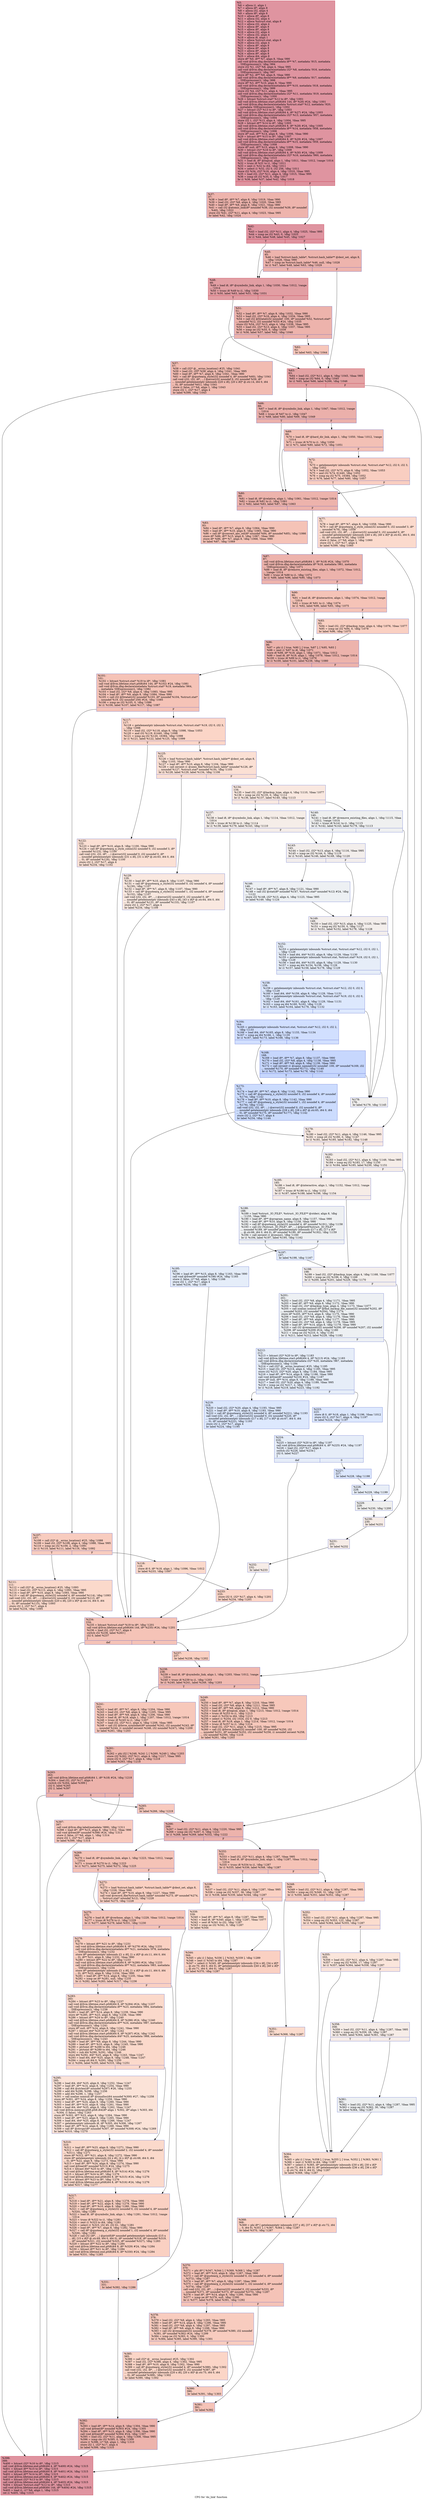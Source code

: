 digraph "CFG for 'do_link' function" {
	label="CFG for 'do_link' function";

	Node0xb6e920 [shape=record,color="#b70d28ff", style=filled, fillcolor="#b70d2870",label="{%5:\l  %6 = alloca i1, align 1\l  %7 = alloca i8*, align 8\l  %8 = alloca i32, align 4\l  %9 = alloca i8*, align 8\l  %10 = alloca i8*, align 8\l  %11 = alloca i32, align 4\l  %12 = alloca %struct.stat, align 8\l  %13 = alloca i32, align 4\l  %14 = alloca i8*, align 8\l  %15 = alloca i8*, align 8\l  %16 = alloca i32, align 4\l  %17 = alloca i32, align 4\l  %18 = alloca i8, align 1\l  %19 = alloca %struct.stat, align 8\l  %20 = alloca i32, align 4\l  %21 = alloca i8*, align 8\l  %22 = alloca i8*, align 8\l  %23 = alloca i8*, align 8\l  %24 = alloca i8*, align 8\l  %25 = alloca i64, align 8\l  store i8* %0, i8** %7, align 8, !tbaa !990\l  call void @llvm.dbg.declare(metadata i8** %7, metadata !915, metadata\l... !DIExpression()), !dbg !994\l  store i32 %1, i32* %8, align 4, !tbaa !995\l  call void @llvm.dbg.declare(metadata i32* %8, metadata !916, metadata\l... !DIExpression()), !dbg !997\l  store i8* %2, i8** %9, align 8, !tbaa !990\l  call void @llvm.dbg.declare(metadata i8** %9, metadata !917, metadata\l... !DIExpression()), !dbg !998\l  store i8* %3, i8** %10, align 8, !tbaa !990\l  call void @llvm.dbg.declare(metadata i8** %10, metadata !918, metadata\l... !DIExpression()), !dbg !999\l  store i32 %4, i32* %11, align 4, !tbaa !995\l  call void @llvm.dbg.declare(metadata i32* %11, metadata !919, metadata\l... !DIExpression()), !dbg !1000\l  %26 = bitcast %struct.stat* %12 to i8*, !dbg !1001\l  call void @llvm.lifetime.start.p0i8(i64 144, i8* %26) #24, !dbg !1001\l  call void @llvm.dbg.declare(metadata %struct.stat* %12, metadata !920,\l... metadata !DIExpression()), !dbg !1002\l  %27 = bitcast i32* %13 to i8*, !dbg !1003\l  call void @llvm.lifetime.start.p0i8(i64 4, i8* %27) #24, !dbg !1003\l  call void @llvm.dbg.declare(metadata i32* %13, metadata !957, metadata\l... !DIExpression()), !dbg !1004\l  store i32 1, i32* %13, align 4, !dbg !1004, !tbaa !995\l  %28 = bitcast i8** %14 to i8*, !dbg !1005\l  call void @llvm.lifetime.start.p0i8(i64 8, i8* %28) #24, !dbg !1005\l  call void @llvm.dbg.declare(metadata i8** %14, metadata !958, metadata\l... !DIExpression()), !dbg !1006\l  store i8* null, i8** %14, align 8, !dbg !1006, !tbaa !990\l  %29 = bitcast i8** %15 to i8*, !dbg !1007\l  call void @llvm.lifetime.start.p0i8(i64 8, i8* %29) #24, !dbg !1007\l  call void @llvm.dbg.declare(metadata i8** %15, metadata !959, metadata\l... !DIExpression()), !dbg !1008\l  store i8* null, i8** %15, align 8, !dbg !1008, !tbaa !990\l  %30 = bitcast i32* %16 to i8*, !dbg !1009\l  call void @llvm.lifetime.start.p0i8(i64 4, i8* %30) #24, !dbg !1009\l  call void @llvm.dbg.declare(metadata i32* %16, metadata !960, metadata\l... !DIExpression()), !dbg !1010\l  %31 = load i8, i8* @logical, align 1, !dbg !1011, !tbaa !1012, !range !1014\l  %32 = trunc i8 %31 to i1, !dbg !1011\l  %33 = zext i1 %32 to i64, !dbg !1011\l  %34 = select i1 %32, i32 0, i32 256, !dbg !1011\l  store i32 %34, i32* %16, align 4, !dbg !1010, !tbaa !995\l  %35 = load i32, i32* %11, align 4, !dbg !1015, !tbaa !995\l  %36 = icmp slt i32 %35, 0, !dbg !1017\l  br i1 %36, label %37, label %42, !dbg !1018\l|{<s0>T|<s1>F}}"];
	Node0xb6e920:s0 -> Node0xb6ea70;
	Node0xb6e920:s1 -> Node0xb6eac0;
	Node0xb6ea70 [shape=record,color="#3d50c3ff", style=filled, fillcolor="#d8564670",label="{%37:\l37:                                               \l  %38 = load i8*, i8** %7, align 8, !dbg !1019, !tbaa !990\l  %39 = load i32, i32* %8, align 4, !dbg !1020, !tbaa !995\l  %40 = load i8*, i8** %9, align 8, !dbg !1021, !tbaa !990\l  %41 = call i32 @atomic_link(i8* noundef %38, i32 noundef %39, i8* noundef\l... %40), !dbg !1022\l  store i32 %41, i32* %11, align 4, !dbg !1023, !tbaa !995\l  br label %42, !dbg !1024\l}"];
	Node0xb6ea70 -> Node0xb6eac0;
	Node0xb6eac0 [shape=record,color="#b70d28ff", style=filled, fillcolor="#b70d2870",label="{%42:\l42:                                               \l  %43 = load i32, i32* %11, align 4, !dbg !1025, !tbaa !995\l  %44 = icmp ne i32 %43, 0, !dbg !1025\l  br i1 %44, label %48, label %45, !dbg !1027\l|{<s0>T|<s1>F}}"];
	Node0xb6eac0:s0 -> Node0xb6eb60;
	Node0xb6eac0:s1 -> Node0xb6eb10;
	Node0xb6eb10 [shape=record,color="#3d50c3ff", style=filled, fillcolor="#d8564670",label="{%45:\l45:                                               \l  %46 = load %struct.hash_table*, %struct.hash_table** @dest_set, align 8,\l... !dbg !1028, !tbaa !990\l  %47 = icmp ne %struct.hash_table* %46, null, !dbg !1028\l  br i1 %47, label %48, label %63, !dbg !1029\l|{<s0>T|<s1>F}}"];
	Node0xb6eb10:s0 -> Node0xb6eb60;
	Node0xb6eb10:s1 -> Node0xb9a3b0;
	Node0xb6eb60 [shape=record,color="#b70d28ff", style=filled, fillcolor="#be242e70",label="{%48:\l48:                                               \l  %49 = load i8, i8* @symbolic_link, align 1, !dbg !1030, !tbaa !1012, !range\l... !1014\l  %50 = trunc i8 %49 to i1, !dbg !1030\l  br i1 %50, label %63, label %51, !dbg !1031\l|{<s0>T|<s1>F}}"];
	Node0xb6eb60:s0 -> Node0xb9a3b0;
	Node0xb6eb60:s1 -> Node0xb9a2c0;
	Node0xb9a2c0 [shape=record,color="#3d50c3ff", style=filled, fillcolor="#d6524470",label="{%51:\l51:                                               \l  %52 = load i8*, i8** %7, align 8, !dbg !1032, !tbaa !990\l  %53 = load i32, i32* %16, align 4, !dbg !1034, !tbaa !995\l  %54 = call i32 @fstatat(i32 noundef -100, i8* noundef %52, %struct.stat*\l... noundef %12, i32 noundef %53) #24, !dbg !1035\l  store i32 %54, i32* %13, align 4, !dbg !1036, !tbaa !995\l  %55 = load i32, i32* %13, align 4, !dbg !1037, !tbaa !995\l  %56 = icmp ne i32 %55, 0, !dbg !1039\l  br i1 %56, label %57, label %62, !dbg !1040\l|{<s0>T|<s1>F}}"];
	Node0xb9a2c0:s0 -> Node0xb9a310;
	Node0xb9a2c0:s1 -> Node0xb9a360;
	Node0xb9a310 [shape=record,color="#3d50c3ff", style=filled, fillcolor="#e1675170",label="{%57:\l57:                                               \l  %58 = call i32* @__errno_location() #25, !dbg !1041\l  %59 = load i32, i32* %58, align 4, !dbg !1041, !tbaa !995\l  %60 = load i8*, i8** %7, align 8, !dbg !1041, !tbaa !990\l  %61 = call i8* @quotearg_style(i32 noundef 4, i8* noundef %60), !dbg !1041\l  call void (i32, i32, i8*, ...) @error(i32 noundef 0, i32 noundef %59, i8*\l... noundef getelementptr inbounds ([20 x i8], [20 x i8]* @.str.14, i64 0, i64\l... 0), i8* noundef %61), !dbg !1041\l  store i1 false, i1* %6, align 1, !dbg !1043\l  store i32 1, i32* %17, align 4\l  br label %399, !dbg !1043\l}"];
	Node0xb9a310 -> Node0xb9bee0;
	Node0xb9a360 [shape=record,color="#3d50c3ff", style=filled, fillcolor="#ec7f6370",label="{%62:\l62:                                               \l  br label %63, !dbg !1044\l}"];
	Node0xb9a360 -> Node0xb9a3b0;
	Node0xb9a3b0 [shape=record,color="#b70d28ff", style=filled, fillcolor="#c32e3170",label="{%63:\l63:                                               \l  %64 = load i32, i32* %11, align 4, !dbg !1045, !tbaa !995\l  %65 = icmp ne i32 %64, 0, !dbg !1045\l  br i1 %65, label %66, label %266, !dbg !1046\l|{<s0>T|<s1>F}}"];
	Node0xb9a3b0:s0 -> Node0xb9a400;
	Node0xb9a3b0:s1 -> Node0xb9b5d0;
	Node0xb9a400 [shape=record,color="#3d50c3ff", style=filled, fillcolor="#d24b4070",label="{%66:\l66:                                               \l  %67 = load i8, i8* @symbolic_link, align 1, !dbg !1047, !tbaa !1012, !range\l... !1014\l  %68 = trunc i8 %67 to i1, !dbg !1047\l  br i1 %68, label %80, label %69, !dbg !1049\l|{<s0>T|<s1>F}}"];
	Node0xb9a400:s0 -> Node0xb9a540;
	Node0xb9a400:s1 -> Node0xb9a450;
	Node0xb9a450 [shape=record,color="#3d50c3ff", style=filled, fillcolor="#e5705870",label="{%69:\l69:                                               \l  %70 = load i8, i8* @hard_dir_link, align 1, !dbg !1050, !tbaa !1012, !range\l... !1014\l  %71 = trunc i8 %70 to i1, !dbg !1050\l  br i1 %71, label %80, label %72, !dbg !1051\l|{<s0>T|<s1>F}}"];
	Node0xb9a450:s0 -> Node0xb9a540;
	Node0xb9a450:s1 -> Node0xb9a4a0;
	Node0xb9a4a0 [shape=record,color="#3d50c3ff", style=filled, fillcolor="#f2907270",label="{%72:\l72:                                               \l  %73 = getelementptr inbounds %struct.stat, %struct.stat* %12, i32 0, i32 3,\l... !dbg !1052\l  %74 = load i32, i32* %73, align 8, !dbg !1052, !tbaa !1053\l  %75 = and i32 %74, 61440, !dbg !1052\l  %76 = icmp eq i32 %75, 16384, !dbg !1052\l  br i1 %76, label %77, label %80, !dbg !1057\l|{<s0>T|<s1>F}}"];
	Node0xb9a4a0:s0 -> Node0xb9a4f0;
	Node0xb9a4a0:s1 -> Node0xb9a540;
	Node0xb9a4f0 [shape=record,color="#3d50c3ff", style=filled, fillcolor="#f7ac8e70",label="{%77:\l77:                                               \l  %78 = load i8*, i8** %7, align 8, !dbg !1058, !tbaa !990\l  %79 = call i8* @quotearg_n_style_colon(i32 noundef 0, i32 noundef 3, i8*\l... noundef %78), !dbg !1058\l  call void (i32, i32, i8*, ...) @error(i32 noundef 0, i32 noundef 0, i8*\l... noundef getelementptr inbounds ([40 x i8], [40 x i8]* @.str.62, i64 0, i64\l... 0), i8* noundef %79), !dbg !1058\l  store i1 false, i1* %6, align 1, !dbg !1060\l  store i32 1, i32* %17, align 4\l  br label %399, !dbg !1060\l}"];
	Node0xb9a4f0 -> Node0xb9bee0;
	Node0xb9a540 [shape=record,color="#3d50c3ff", style=filled, fillcolor="#d6524470",label="{%80:\l80:                                               \l  %81 = load i8, i8* @relative, align 1, !dbg !1061, !tbaa !1012, !range !1014\l  %82 = trunc i8 %81 to i1, !dbg !1061\l  br i1 %82, label %83, label %87, !dbg !1063\l|{<s0>T|<s1>F}}"];
	Node0xb9a540:s0 -> Node0xb9a590;
	Node0xb9a540:s1 -> Node0xb9a5e0;
	Node0xb9a590 [shape=record,color="#3d50c3ff", style=filled, fillcolor="#e8765c70",label="{%83:\l83:                                               \l  %84 = load i8*, i8** %7, align 8, !dbg !1064, !tbaa !990\l  %85 = load i8*, i8** %10, align 8, !dbg !1065, !tbaa !990\l  %86 = call i8* @convert_abs_rel(i8* noundef %84, i8* noundef %85), !dbg !1066\l  store i8* %86, i8** %15, align 8, !dbg !1067, !tbaa !990\l  store i8* %86, i8** %7, align 8, !dbg !1068, !tbaa !990\l  br label %87, !dbg !1069\l}"];
	Node0xb9a590 -> Node0xb9a5e0;
	Node0xb9a5e0 [shape=record,color="#3d50c3ff", style=filled, fillcolor="#d6524470",label="{%87:\l87:                                               \l  call void @llvm.lifetime.start.p0i8(i64 1, i8* %18) #24, !dbg !1070\l  call void @llvm.dbg.declare(metadata i8* %18, metadata !961, metadata\l... !DIExpression()), !dbg !1071\l  %88 = load i8, i8* @remove_existing_files, align 1, !dbg !1072, !tbaa !1012,\l... !range !1014\l  %89 = trunc i8 %88 to i1, !dbg !1072\l  br i1 %89, label %96, label %90, !dbg !1073\l|{<s0>T|<s1>F}}"];
	Node0xb9a5e0:s0 -> Node0xb9a6d0;
	Node0xb9a5e0:s1 -> Node0xb9a630;
	Node0xb9a630 [shape=record,color="#3d50c3ff", style=filled, fillcolor="#e8765c70",label="{%90:\l90:                                               \l  %91 = load i8, i8* @interactive, align 1, !dbg !1074, !tbaa !1012, !range\l... !1014\l  %92 = trunc i8 %91 to i1, !dbg !1074\l  br i1 %92, label %96, label %93, !dbg !1075\l|{<s0>T|<s1>F}}"];
	Node0xb9a630:s0 -> Node0xb9a6d0;
	Node0xb9a630:s1 -> Node0xb9a680;
	Node0xb9a680 [shape=record,color="#3d50c3ff", style=filled, fillcolor="#f3947570",label="{%93:\l93:                                               \l  %94 = load i32, i32* @backup_type, align 4, !dbg !1076, !tbaa !1077\l  %95 = icmp ne i32 %94, 0, !dbg !1078\l  br label %96, !dbg !1075\l}"];
	Node0xb9a680 -> Node0xb9a6d0;
	Node0xb9a6d0 [shape=record,color="#3d50c3ff", style=filled, fillcolor="#d6524470",label="{%96:\l96:                                               \l  %97 = phi i1 [ true, %90 ], [ true, %87 ], [ %95, %93 ]\l  %98 = zext i1 %97 to i8, !dbg !1071\l  store i8 %98, i8* %18, align 1, !dbg !1071, !tbaa !1012\l  %99 = load i8, i8* %18, align 1, !dbg !1079, !tbaa !1012, !range !1014\l  %100 = trunc i8 %99 to i1, !dbg !1079\l  br i1 %100, label %101, label %238, !dbg !1080\l|{<s0>T|<s1>F}}"];
	Node0xb9a6d0:s0 -> Node0xb9a720;
	Node0xb9a6d0:s1 -> Node0xb9b3f0;
	Node0xb9a720 [shape=record,color="#3d50c3ff", style=filled, fillcolor="#e8765c70",label="{%101:\l101:                                              \l  %102 = bitcast %struct.stat* %19 to i8*, !dbg !1081\l  call void @llvm.lifetime.start.p0i8(i64 144, i8* %102) #24, !dbg !1081\l  call void @llvm.dbg.declare(metadata %struct.stat* %19, metadata !964,\l... metadata !DIExpression()), !dbg !1082\l  %103 = load i32, i32* %8, align 4, !dbg !1083, !tbaa !995\l  %104 = load i8*, i8** %9, align 8, !dbg !1084, !tbaa !990\l  %105 = call i32 @fstatat(i32 noundef %103, i8* noundef %104, %struct.stat*\l... noundef %19, i32 noundef 256) #24, !dbg !1085\l  %106 = icmp ne i32 %105, 0, !dbg !1086\l  br i1 %106, label %107, label %117, !dbg !1087\l|{<s0>T|<s1>F}}"];
	Node0xb9a720:s0 -> Node0xb9a770;
	Node0xb9a720:s1 -> Node0xb9a860;
	Node0xb9a770 [shape=record,color="#3d50c3ff", style=filled, fillcolor="#f08b6e70",label="{%107:\l107:                                              \l  %108 = call i32* @__errno_location() #25, !dbg !1088\l  %109 = load i32, i32* %108, align 4, !dbg !1088, !tbaa !995\l  %110 = icmp ne i32 %109, 2, !dbg !1091\l  br i1 %110, label %111, label %116, !dbg !1092\l|{<s0>T|<s1>F}}"];
	Node0xb9a770:s0 -> Node0xb9a7c0;
	Node0xb9a770:s1 -> Node0xb9a810;
	Node0xb9a7c0 [shape=record,color="#3d50c3ff", style=filled, fillcolor="#f7a88970",label="{%111:\l111:                                              \l  %112 = call i32* @__errno_location() #25, !dbg !1093\l  %113 = load i32, i32* %112, align 4, !dbg !1093, !tbaa !995\l  %114 = load i8*, i8** %10, align 8, !dbg !1093, !tbaa !990\l  %115 = call i8* @quotearg_style(i32 noundef 4, i8* noundef %114), !dbg !1093\l  call void (i32, i32, i8*, ...) @error(i32 noundef 0, i32 noundef %113, i8*\l... noundef getelementptr inbounds ([20 x i8], [20 x i8]* @.str.14, i64 0, i64\l... 0), i8* noundef %115), !dbg !1093\l  store i32 2, i32* %17, align 4\l  br label %234, !dbg !1095\l}"];
	Node0xb9a7c0 -> Node0xb9b350;
	Node0xb9a810 [shape=record,color="#3d50c3ff", style=filled, fillcolor="#f7a88970",label="{%116:\l116:                                              \l  store i8 0, i8* %18, align 1, !dbg !1096, !tbaa !1012\l  br label %233, !dbg !1097\l}"];
	Node0xb9a810 -> Node0xb9b300;
	Node0xb9a860 [shape=record,color="#3d50c3ff", style=filled, fillcolor="#f5a08170",label="{%117:\l117:                                              \l  %118 = getelementptr inbounds %struct.stat, %struct.stat* %19, i32 0, i32 3,\l... !dbg !1098\l  %119 = load i32, i32* %118, align 8, !dbg !1098, !tbaa !1053\l  %120 = and i32 %119, 61440, !dbg !1098\l  %121 = icmp eq i32 %120, 16384, !dbg !1098\l  br i1 %121, label %122, label %125, !dbg !1099\l|{<s0>T|<s1>F}}"];
	Node0xb9a860:s0 -> Node0xb9a8b0;
	Node0xb9a860:s1 -> Node0xb9a900;
	Node0xb9a8b0 [shape=record,color="#3d50c3ff", style=filled, fillcolor="#f7b99e70",label="{%122:\l122:                                              \l  %123 = load i8*, i8** %10, align 8, !dbg !1100, !tbaa !990\l  %124 = call i8* @quotearg_n_style_colon(i32 noundef 0, i32 noundef 3, i8*\l... noundef %123), !dbg !1100\l  call void (i32, i32, i8*, ...) @error(i32 noundef 0, i32 noundef 0, i8*\l... noundef getelementptr inbounds ([31 x i8], [31 x i8]* @.str.63, i64 0, i64\l... 0), i8* noundef %124), !dbg !1100\l  store i32 2, i32* %17, align 4\l  br label %234, !dbg !1102\l}"];
	Node0xb9a8b0 -> Node0xb9b350;
	Node0xb9a900 [shape=record,color="#3d50c3ff", style=filled, fillcolor="#f7b99e70",label="{%125:\l125:                                              \l  %126 = load %struct.hash_table*, %struct.hash_table** @dest_set, align 8,\l... !dbg !1103, !tbaa !990\l  %127 = load i8*, i8** %10, align 8, !dbg !1104, !tbaa !990\l  %128 = call zeroext i1 @seen_file(%struct.hash_table* noundef %126, i8*\l... noundef %127, %struct.stat* noundef %19), !dbg !1105\l  br i1 %128, label %129, label %134, !dbg !1106\l|{<s0>T|<s1>F}}"];
	Node0xb9a900:s0 -> Node0xb9a950;
	Node0xb9a900:s1 -> Node0xb9a9a0;
	Node0xb9a950 [shape=record,color="#3d50c3ff", style=filled, fillcolor="#f1ccb870",label="{%129:\l129:                                              \l  %130 = load i8*, i8** %10, align 8, !dbg !1107, !tbaa !990\l  %131 = call i8* @quotearg_n_style(i32 noundef 0, i32 noundef 4, i8* noundef\l... %130), !dbg !1107\l  %132 = load i8*, i8** %7, align 8, !dbg !1107, !tbaa !990\l  %133 = call i8* @quotearg_n_style(i32 noundef 1, i32 noundef 4, i8* noundef\l... %132), !dbg !1107\l  call void (i32, i32, i8*, ...) @error(i32 noundef 0, i32 noundef 0, i8*\l... noundef getelementptr inbounds ([43 x i8], [43 x i8]* @.str.64, i64 0, i64\l... 0), i8* noundef %131, i8* noundef %133), !dbg !1107\l  store i32 2, i32* %17, align 4\l  br label %234, !dbg !1109\l}"];
	Node0xb9a950 -> Node0xb9b350;
	Node0xb9a9a0 [shape=record,color="#3d50c3ff", style=filled, fillcolor="#f1ccb870",label="{%134:\l134:                                              \l  %135 = load i32, i32* @backup_type, align 4, !dbg !1110, !tbaa !1077\l  %136 = icmp ne i32 %135, 0, !dbg !1112\l  br i1 %136, label %137, label %140, !dbg !1113\l|{<s0>T|<s1>F}}"];
	Node0xb9a9a0:s0 -> Node0xb9a9f0;
	Node0xb9a9a0:s1 -> Node0xb9aa40;
	Node0xb9a9f0 [shape=record,color="#3d50c3ff", style=filled, fillcolor="#e8d6cc70",label="{%137:\l137:                                              \l  %138 = load i8, i8* @symbolic_link, align 1, !dbg !1114, !tbaa !1012, !range\l... !1014\l  %139 = trunc i8 %138 to i1, !dbg !1114\l  br i1 %139, label %179, label %143, !dbg !1110\l|{<s0>T|<s1>F}}"];
	Node0xb9a9f0:s0 -> Node0xb9ad60;
	Node0xb9a9f0:s1 -> Node0xb9aa90;
	Node0xb9aa40 [shape=record,color="#3d50c3ff", style=filled, fillcolor="#dbdcde70",label="{%140:\l140:                                              \l  %141 = load i8, i8* @remove_existing_files, align 1, !dbg !1115, !tbaa\l... !1012, !range !1014\l  %142 = trunc i8 %141 to i1, !dbg !1115\l  br i1 %142, label %143, label %179, !dbg !1113\l|{<s0>T|<s1>F}}"];
	Node0xb9aa40:s0 -> Node0xb9aa90;
	Node0xb9aa40:s1 -> Node0xb9ad60;
	Node0xb9aa90 [shape=record,color="#3d50c3ff", style=filled, fillcolor="#e3d9d370",label="{%143:\l143:                                              \l  %144 = load i32, i32* %13, align 4, !dbg !1116, !tbaa !995\l  %145 = icmp ne i32 %144, 0, !dbg !1119\l  br i1 %145, label %146, label %149, !dbg !1120\l|{<s0>T|<s1>F}}"];
	Node0xb9aa90:s0 -> Node0xb9aae0;
	Node0xb9aa90:s1 -> Node0xb9ab30;
	Node0xb9aae0 [shape=record,color="#3d50c3ff", style=filled, fillcolor="#d6dce470",label="{%146:\l146:                                              \l  %147 = load i8*, i8** %7, align 8, !dbg !1121, !tbaa !990\l  %148 = call i32 @stat(i8* noundef %147, %struct.stat* noundef %12) #24, !dbg\l... !1122\l  store i32 %148, i32* %13, align 4, !dbg !1123, !tbaa !995\l  br label %149, !dbg !1124\l}"];
	Node0xb9aae0 -> Node0xb9ab30;
	Node0xb9ab30 [shape=record,color="#3d50c3ff", style=filled, fillcolor="#e3d9d370",label="{%149:\l149:                                              \l  %150 = load i32, i32* %13, align 4, !dbg !1125, !tbaa !995\l  %151 = icmp eq i32 %150, 0, !dbg !1127\l  br i1 %151, label %152, label %178, !dbg !1128\l|{<s0>T|<s1>F}}"];
	Node0xb9ab30:s0 -> Node0xb9ab80;
	Node0xb9ab30:s1 -> Node0xb9ad10;
	Node0xb9ab80 [shape=record,color="#3d50c3ff", style=filled, fillcolor="#c7d7f070",label="{%152:\l152:                                              \l  %153 = getelementptr inbounds %struct.stat, %struct.stat* %12, i32 0, i32 1,\l... !dbg !1129\l  %154 = load i64, i64* %153, align 8, !dbg !1129, !tbaa !1130\l  %155 = getelementptr inbounds %struct.stat, %struct.stat* %19, i32 0, i32 1,\l... !dbg !1129\l  %156 = load i64, i64* %155, align 8, !dbg !1129, !tbaa !1130\l  %157 = icmp eq i64 %154, %156, !dbg !1129\l  br i1 %157, label %158, label %178, !dbg !1129\l|{<s0>T|<s1>F}}"];
	Node0xb9ab80:s0 -> Node0xb9abd0;
	Node0xb9ab80:s1 -> Node0xb9ad10;
	Node0xb9abd0 [shape=record,color="#3d50c3ff", style=filled, fillcolor="#b2ccfb70",label="{%158:\l158:                                              \l  %159 = getelementptr inbounds %struct.stat, %struct.stat* %12, i32 0, i32 0,\l... !dbg !1129\l  %160 = load i64, i64* %159, align 8, !dbg !1129, !tbaa !1131\l  %161 = getelementptr inbounds %struct.stat, %struct.stat* %19, i32 0, i32 0,\l... !dbg !1129\l  %162 = load i64, i64* %161, align 8, !dbg !1129, !tbaa !1131\l  %163 = icmp eq i64 %160, %162, !dbg !1129\l  br i1 %163, label %164, label %178, !dbg !1132\l|{<s0>T|<s1>F}}"];
	Node0xb9abd0:s0 -> Node0xb9ac20;
	Node0xb9abd0:s1 -> Node0xb9ad10;
	Node0xb9ac20 [shape=record,color="#3d50c3ff", style=filled, fillcolor="#96b7ff70",label="{%164:\l164:                                              \l  %165 = getelementptr inbounds %struct.stat, %struct.stat* %12, i32 0, i32 2,\l... !dbg !1133\l  %166 = load i64, i64* %165, align 8, !dbg !1133, !tbaa !1134\l  %167 = icmp eq i64 %166, 1, !dbg !1135\l  br i1 %167, label %173, label %168, !dbg !1136\l|{<s0>T|<s1>F}}"];
	Node0xb9ac20:s0 -> Node0xb9acc0;
	Node0xb9ac20:s1 -> Node0xb9ac70;
	Node0xb9ac70 [shape=record,color="#3d50c3ff", style=filled, fillcolor="#81a4fb70",label="{%168:\l168:                                              \l  %169 = load i8*, i8** %7, align 8, !dbg !1137, !tbaa !990\l  %170 = load i32, i32* %8, align 4, !dbg !1138, !tbaa !995\l  %171 = load i8*, i8** %9, align 8, !dbg !1139, !tbaa !990\l  %172 = call zeroext i1 @same_nameat(i32 noundef -100, i8* noundef %169, i32\l... noundef %170, i8* noundef %171), !dbg !1140\l  br i1 %172, label %173, label %178, !dbg !1141\l|{<s0>T|<s1>F}}"];
	Node0xb9ac70:s0 -> Node0xb9acc0;
	Node0xb9ac70:s1 -> Node0xb9ad10;
	Node0xb9acc0 [shape=record,color="#3d50c3ff", style=filled, fillcolor="#8caffe70",label="{%173:\l173:                                              \l  %174 = load i8*, i8** %7, align 8, !dbg !1142, !tbaa !990\l  %175 = call i8* @quotearg_n_style(i32 noundef 0, i32 noundef 4, i8* noundef\l... %174), !dbg !1142\l  %176 = load i8*, i8** %10, align 8, !dbg !1142, !tbaa !990\l  %177 = call i8* @quotearg_n_style(i32 noundef 1, i32 noundef 4, i8* noundef\l... %176), !dbg !1142\l  call void (i32, i32, i8*, ...) @error(i32 noundef 0, i32 noundef 0, i8*\l... noundef getelementptr inbounds ([28 x i8], [28 x i8]* @.str.65, i64 0, i64\l... 0), i8* noundef %175, i8* noundef %177), !dbg !1142\l  store i32 2, i32* %17, align 4\l  br label %234, !dbg !1144\l}"];
	Node0xb9acc0 -> Node0xb9b350;
	Node0xb9ad10 [shape=record,color="#3d50c3ff", style=filled, fillcolor="#e0dbd870",label="{%178:\l178:                                              \l  br label %179, !dbg !1145\l}"];
	Node0xb9ad10 -> Node0xb9ad60;
	Node0xb9ad60 [shape=record,color="#3d50c3ff", style=filled, fillcolor="#efcebd70",label="{%179:\l179:                                              \l  %180 = load i32, i32* %11, align 4, !dbg !1146, !tbaa !995\l  %181 = icmp slt i32 %180, 0, !dbg !1147\l  br i1 %181, label %185, label %182, !dbg !1148\l|{<s0>T|<s1>F}}"];
	Node0xb9ad60:s0 -> Node0xb9ae00;
	Node0xb9ad60:s1 -> Node0xb9adb0;
	Node0xb9adb0 [shape=record,color="#3d50c3ff", style=filled, fillcolor="#e8d6cc70",label="{%182:\l182:                                              \l  %183 = load i32, i32* %11, align 4, !dbg !1149, !tbaa !995\l  %184 = icmp eq i32 %183, 17, !dbg !1150\l  br i1 %184, label %185, label %230, !dbg !1151\l|{<s0>T|<s1>F}}"];
	Node0xb9adb0:s0 -> Node0xb9ae00;
	Node0xb9adb0:s1 -> Node0xb9b210;
	Node0xb9ae00 [shape=record,color="#3d50c3ff", style=filled, fillcolor="#ead5c970",label="{%185:\l185:                                              \l  %186 = load i8, i8* @interactive, align 1, !dbg !1152, !tbaa !1012, !range\l... !1014\l  %187 = trunc i8 %186 to i1, !dbg !1152\l  br i1 %187, label %188, label %198, !dbg !1154\l|{<s0>T|<s1>F}}"];
	Node0xb9ae00:s0 -> Node0xb9ae50;
	Node0xb9ae00:s1 -> Node0xb9af40;
	Node0xb9ae50 [shape=record,color="#3d50c3ff", style=filled, fillcolor="#d9dce170",label="{%188:\l188:                                              \l  %189 = load %struct._IO_FILE*, %struct._IO_FILE** @stderr, align 8, !dbg\l... !1155, !tbaa !990\l  %190 = load i8*, i8** @program_name, align 8, !dbg !1157, !tbaa !990\l  %191 = load i8*, i8** %10, align 8, !dbg !1158, !tbaa !990\l  %192 = call i8* @quotearg_style(i32 noundef 4, i8* noundef %191), !dbg !1158\l  %193 = call i32 (%struct._IO_FILE*, i8*, ...) @fprintf(%struct._IO_FILE*\l... noundef %189, i8* noundef getelementptr inbounds ([17 x i8], [17 x i8]*\l... @.str.66, i64 0, i64 0), i8* noundef %190, i8* noundef %192), !dbg !1159\l  %194 = call zeroext i1 @yesno(), !dbg !1160\l  br i1 %194, label %197, label %195, !dbg !1162\l|{<s0>T|<s1>F}}"];
	Node0xb9ae50:s0 -> Node0xb9aef0;
	Node0xb9ae50:s1 -> Node0xb9aea0;
	Node0xb9aea0 [shape=record,color="#3d50c3ff", style=filled, fillcolor="#c5d6f270",label="{%195:\l195:                                              \l  %196 = load i8*, i8** %15, align 8, !dbg !1163, !tbaa !990\l  call void @free(i8* noundef %196) #24, !dbg !1165\l  store i1 false, i1* %6, align 1, !dbg !1166\l  store i32 1, i32* %17, align 4\l  br label %234, !dbg !1166\l}"];
	Node0xb9aea0 -> Node0xb9b350;
	Node0xb9aef0 [shape=record,color="#3d50c3ff", style=filled, fillcolor="#c5d6f270",label="{%197:\l197:                                              \l  br label %198, !dbg !1167\l}"];
	Node0xb9aef0 -> Node0xb9af40;
	Node0xb9af40 [shape=record,color="#3d50c3ff", style=filled, fillcolor="#e3d9d370",label="{%198:\l198:                                              \l  %199 = load i32, i32* @backup_type, align 4, !dbg !1168, !tbaa !1077\l  %200 = icmp ne i32 %199, 0, !dbg !1169\l  br i1 %200, label %201, label %229, !dbg !1170\l|{<s0>T|<s1>F}}"];
	Node0xb9af40:s0 -> Node0xb9af90;
	Node0xb9af40:s1 -> Node0xb9b1c0;
	Node0xb9af90 [shape=record,color="#3d50c3ff", style=filled, fillcolor="#d6dce470",label="{%201:\l201:                                              \l  %202 = load i32, i32* %8, align 4, !dbg !1171, !tbaa !995\l  %203 = load i8*, i8** %9, align 8, !dbg !1172, !tbaa !990\l  %204 = load i32, i32* @backup_type, align 4, !dbg !1173, !tbaa !1077\l  %205 = call noalias nonnull i8* @find_backup_file_name(i32 noundef %202, i8*\l... noundef %203, i32 noundef %204), !dbg !1174\l  store i8* %205, i8** %14, align 8, !dbg !1175, !tbaa !990\l  %206 = load i32, i32* %8, align 4, !dbg !1176, !tbaa !995\l  %207 = load i8*, i8** %9, align 8, !dbg !1177, !tbaa !990\l  %208 = load i32, i32* %8, align 4, !dbg !1178, !tbaa !995\l  %209 = load i8*, i8** %14, align 8, !dbg !1179, !tbaa !990\l  %210 = call i32 @renameat(i32 noundef %206, i8* noundef %207, i32 noundef\l... %208, i8* noundef %209) #24, !dbg !1180\l  %211 = icmp ne i32 %210, 0, !dbg !1181\l  br i1 %211, label %212, label %228, !dbg !1182\l|{<s0>T|<s1>F}}"];
	Node0xb9af90:s0 -> Node0xb9afe0;
	Node0xb9af90:s1 -> Node0xb9b170;
	Node0xb9afe0 [shape=record,color="#3d50c3ff", style=filled, fillcolor="#c7d7f070",label="{%212:\l212:                                              \l  %213 = bitcast i32* %20 to i8*, !dbg !1183\l  call void @llvm.lifetime.start.p0i8(i64 4, i8* %213) #24, !dbg !1183\l  call void @llvm.dbg.declare(metadata i32* %20, metadata !967, metadata\l... !DIExpression()), !dbg !1184\l  %214 = call i32* @__errno_location() #25, !dbg !1185\l  %215 = load i32, i32* %214, align 4, !dbg !1185, !tbaa !995\l  store i32 %215, i32* %20, align 4, !dbg !1184, !tbaa !995\l  %216 = load i8*, i8** %14, align 8, !dbg !1186, !tbaa !990\l  call void @free(i8* noundef %216) #24, !dbg !1187\l  store i8* null, i8** %14, align 8, !dbg !1188, !tbaa !990\l  %217 = load i32, i32* %20, align 4, !dbg !1189, !tbaa !995\l  %218 = icmp ne i32 %217, 2, !dbg !1191\l  br i1 %218, label %219, label %223, !dbg !1192\l|{<s0>T|<s1>F}}"];
	Node0xb9afe0:s0 -> Node0xb9b030;
	Node0xb9afe0:s1 -> Node0xb9b080;
	Node0xb9b030 [shape=record,color="#3d50c3ff", style=filled, fillcolor="#b2ccfb70",label="{%219:\l219:                                              \l  %220 = load i32, i32* %20, align 4, !dbg !1193, !tbaa !995\l  %221 = load i8*, i8** %10, align 8, !dbg !1193, !tbaa !990\l  %222 = call i8* @quotearg_style(i32 noundef 4, i8* noundef %221), !dbg !1193\l  call void (i32, i32, i8*, ...) @error(i32 noundef 0, i32 noundef %220, i8*\l... noundef getelementptr inbounds ([17 x i8], [17 x i8]* @.str.67, i64 0, i64\l... 0), i8* noundef %222), !dbg !1193\l  store i32 2, i32* %17, align 4\l  br label %224, !dbg !1195\l}"];
	Node0xb9b030 -> Node0xb9b0d0;
	Node0xb9b080 [shape=record,color="#3d50c3ff", style=filled, fillcolor="#b2ccfb70",label="{%223:\l223:                                              \l  store i8 0, i8* %18, align 1, !dbg !1196, !tbaa !1012\l  store i32 0, i32* %17, align 4, !dbg !1197\l  br label %224, !dbg !1197\l}"];
	Node0xb9b080 -> Node0xb9b0d0;
	Node0xb9b0d0 [shape=record,color="#3d50c3ff", style=filled, fillcolor="#c7d7f070",label="{%224:\l224:                                              \l  %225 = bitcast i32* %20 to i8*, !dbg !1197\l  call void @llvm.lifetime.end.p0i8(i64 4, i8* %225) #24, !dbg !1197\l  %226 = load i32, i32* %17, align 4\l  switch i32 %226, label %234 [\l    i32 0, label %227\l  ]\l|{<s0>def|<s1>0}}"];
	Node0xb9b0d0:s0 -> Node0xb9b350;
	Node0xb9b0d0:s1 -> Node0xb9b120;
	Node0xb9b120 [shape=record,color="#3d50c3ff", style=filled, fillcolor="#b2ccfb70",label="{%227:\l227:                                              \l  br label %228, !dbg !1198\l}"];
	Node0xb9b120 -> Node0xb9b170;
	Node0xb9b170 [shape=record,color="#3d50c3ff", style=filled, fillcolor="#cbd8ee70",label="{%228:\l228:                                              \l  br label %229, !dbg !1199\l}"];
	Node0xb9b170 -> Node0xb9b1c0;
	Node0xb9b1c0 [shape=record,color="#3d50c3ff", style=filled, fillcolor="#dedcdb70",label="{%229:\l229:                                              \l  br label %230, !dbg !1200\l}"];
	Node0xb9b1c0 -> Node0xb9b210;
	Node0xb9b210 [shape=record,color="#3d50c3ff", style=filled, fillcolor="#ead5c970",label="{%230:\l230:                                              \l  br label %231\l}"];
	Node0xb9b210 -> Node0xb9b260;
	Node0xb9b260 [shape=record,color="#3d50c3ff", style=filled, fillcolor="#ead5c970",label="{%231:\l231:                                              \l  br label %232\l}"];
	Node0xb9b260 -> Node0xb9b2b0;
	Node0xb9b2b0 [shape=record,color="#3d50c3ff", style=filled, fillcolor="#ead5c970",label="{%232:\l232:                                              \l  br label %233\l}"];
	Node0xb9b2b0 -> Node0xb9b300;
	Node0xb9b300 [shape=record,color="#3d50c3ff", style=filled, fillcolor="#f5a08170",label="{%233:\l233:                                              \l  store i32 0, i32* %17, align 4, !dbg !1201\l  br label %234, !dbg !1201\l}"];
	Node0xb9b300 -> Node0xb9b350;
	Node0xb9b350 [shape=record,color="#3d50c3ff", style=filled, fillcolor="#e8765c70",label="{%234:\l234:                                              \l  %235 = bitcast %struct.stat* %19 to i8*, !dbg !1201\l  call void @llvm.lifetime.end.p0i8(i64 144, i8* %235) #24, !dbg !1201\l  %236 = load i32, i32* %17, align 4\l  switch i32 %236, label %263 [\l    i32 0, label %237\l  ]\l|{<s0>def|<s1>0}}"];
	Node0xb9b350:s0 -> Node0xb9b530;
	Node0xb9b350:s1 -> Node0xb9b3a0;
	Node0xb9b3a0 [shape=record,color="#3d50c3ff", style=filled, fillcolor="#f3947570",label="{%237:\l237:                                              \l  br label %238, !dbg !1202\l}"];
	Node0xb9b3a0 -> Node0xb9b3f0;
	Node0xb9b3f0 [shape=record,color="#3d50c3ff", style=filled, fillcolor="#de614d70",label="{%238:\l238:                                              \l  %239 = load i8, i8* @symbolic_link, align 1, !dbg !1203, !tbaa !1012, !range\l... !1014\l  %240 = trunc i8 %239 to i1, !dbg !1203\l  br i1 %240, label %241, label %249, !dbg !1203\l|{<s0>T|<s1>F}}"];
	Node0xb9b3f0:s0 -> Node0xb9b440;
	Node0xb9b3f0:s1 -> Node0xb9b490;
	Node0xb9b440 [shape=record,color="#3d50c3ff", style=filled, fillcolor="#ed836670",label="{%241:\l241:                                              \l  %242 = load i8*, i8** %7, align 8, !dbg !1204, !tbaa !990\l  %243 = load i32, i32* %8, align 4, !dbg !1205, !tbaa !995\l  %244 = load i8*, i8** %9, align 8, !dbg !1206, !tbaa !990\l  %245 = load i8, i8* %18, align 1, !dbg !1207, !tbaa !1012, !range !1014\l  %246 = trunc i8 %245 to i1, !dbg !1207\l  %247 = load i32, i32* %11, align 4, !dbg !1208, !tbaa !995\l  %248 = call i32 @force_symlinkat(i8* noundef %242, i32 noundef %243, i8*\l... noundef %244, i1 noundef zeroext %246, i32 noundef %247), !dbg !1209\l  br label %261, !dbg !1203\l}"];
	Node0xb9b440 -> Node0xb9b4e0;
	Node0xb9b490 [shape=record,color="#3d50c3ff", style=filled, fillcolor="#ed836670",label="{%249:\l249:                                              \l  %250 = load i8*, i8** %7, align 8, !dbg !1210, !tbaa !990\l  %251 = load i32, i32* %8, align 4, !dbg !1211, !tbaa !995\l  %252 = load i8*, i8** %9, align 8, !dbg !1212, !tbaa !990\l  %253 = load i8, i8* @logical, align 1, !dbg !1213, !tbaa !1012, !range !1014\l  %254 = trunc i8 %253 to i1, !dbg !1213\l  %255 = zext i1 %254 to i64, !dbg !1213\l  %256 = select i1 %254, i32 1024, i32 0, !dbg !1213\l  %257 = load i8, i8* %18, align 1, !dbg !1214, !tbaa !1012, !range !1014\l  %258 = trunc i8 %257 to i1, !dbg !1214\l  %259 = load i32, i32* %11, align 4, !dbg !1215, !tbaa !995\l  %260 = call i32 @force_linkat(i32 noundef -100, i8* noundef %250, i32\l... noundef %251, i8* noundef %252, i32 noundef %256, i1 noundef zeroext %258,\l... i32 noundef %259), !dbg !1216\l  br label %261, !dbg !1203\l}"];
	Node0xb9b490 -> Node0xb9b4e0;
	Node0xb9b4e0 [shape=record,color="#3d50c3ff", style=filled, fillcolor="#de614d70",label="{%261:\l261:                                              \l  %262 = phi i32 [ %248, %241 ], [ %260, %249 ], !dbg !1203\l  store i32 %262, i32* %11, align 4, !dbg !1217, !tbaa !995\l  store i32 0, i32* %17, align 4, !dbg !1218\l  br label %263, !dbg !1218\l}"];
	Node0xb9b4e0 -> Node0xb9b530;
	Node0xb9b530 [shape=record,color="#3d50c3ff", style=filled, fillcolor="#d6524470",label="{%263:\l263:                                              \l  call void @llvm.lifetime.end.p0i8(i64 1, i8* %18) #24, !dbg !1218\l  %264 = load i32, i32* %17, align 4\l  switch i32 %264, label %399 [\l    i32 0, label %265\l    i32 2, label %397\l  ]\l|{<s0>def|<s1>0|<s2>2}}"];
	Node0xb9b530:s0 -> Node0xb9bee0;
	Node0xb9b530:s1 -> Node0xb9b580;
	Node0xb9b530:s2 -> Node0xb9be90;
	Node0xb9b580 [shape=record,color="#3d50c3ff", style=filled, fillcolor="#ef886b70",label="{%265:\l265:                                              \l  br label %266, !dbg !1219\l}"];
	Node0xb9b580 -> Node0xb9b5d0;
	Node0xb9b5d0 [shape=record,color="#3d50c3ff", style=filled, fillcolor="#d6524470",label="{%266:\l266:                                              \l  %267 = load i32, i32* %11, align 4, !dbg !1220, !tbaa !995\l  %268 = icmp sle i32 %267, 0, !dbg !1221\l  br i1 %268, label %269, label %332, !dbg !1222\l|{<s0>T|<s1>F}}"];
	Node0xb9b5d0:s0 -> Node0xb9b620;
	Node0xb9b5d0:s1 -> Node0xb9b8f0;
	Node0xb9b620 [shape=record,color="#3d50c3ff", style=filled, fillcolor="#e8765c70",label="{%269:\l269:                                              \l  %270 = load i8, i8* @symbolic_link, align 1, !dbg !1223, !tbaa !1012, !range\l... !1014\l  %271 = trunc i8 %270 to i1, !dbg !1223\l  br i1 %271, label %275, label %272, !dbg !1225\l|{<s0>T|<s1>F}}"];
	Node0xb9b620:s0 -> Node0xb9b6c0;
	Node0xb9b620:s1 -> Node0xb9b670;
	Node0xb9b670 [shape=record,color="#3d50c3ff", style=filled, fillcolor="#f3947570",label="{%272:\l272:                                              \l  %273 = load %struct.hash_table*, %struct.hash_table** @dest_set, align 8,\l... !dbg !1226, !tbaa !990\l  %274 = load i8*, i8** %10, align 8, !dbg !1227, !tbaa !990\l  call void @record_file(%struct.hash_table* noundef %273, i8* noundef %274,\l... %struct.stat* noundef %12), !dbg !1228\l  br label %275, !dbg !1228\l}"];
	Node0xb9b670 -> Node0xb9b6c0;
	Node0xb9b6c0 [shape=record,color="#3d50c3ff", style=filled, fillcolor="#e8765c70",label="{%275:\l275:                                              \l  %276 = load i8, i8* @verbose, align 1, !dbg !1229, !tbaa !1012, !range !1014\l  %277 = trunc i8 %276 to i1, !dbg !1229\l  br i1 %277, label %278, label %331, !dbg !1230\l|{<s0>T|<s1>F}}"];
	Node0xb9b6c0:s0 -> Node0xb9b710;
	Node0xb9b6c0:s1 -> Node0xb9b8a0;
	Node0xb9b710 [shape=record,color="#3d50c3ff", style=filled, fillcolor="#f3947570",label="{%278:\l278:                                              \l  %279 = bitcast i8** %21 to i8*, !dbg !1231\l  call void @llvm.lifetime.start.p0i8(i64 8, i8* %279) #24, !dbg !1231\l  call void @llvm.dbg.declare(metadata i8** %21, metadata !978, metadata\l... !DIExpression()), !dbg !1232\l  store i8* getelementptr inbounds ([1 x i8], [1 x i8]* @.str.11, i64 0, i64\l... 0), i8** %21, align 8, !dbg !1232, !tbaa !990\l  %280 = bitcast i8** %22 to i8*, !dbg !1233\l  call void @llvm.lifetime.start.p0i8(i64 8, i8* %280) #24, !dbg !1233\l  call void @llvm.dbg.declare(metadata i8** %22, metadata !983, metadata\l... !DIExpression()), !dbg !1234\l  store i8* getelementptr inbounds ([1 x i8], [1 x i8]* @.str.11, i64 0, i64\l... 0), i8** %22, align 8, !dbg !1234, !tbaa !990\l  %281 = load i8*, i8** %14, align 8, !dbg !1235, !tbaa !990\l  %282 = icmp ne i8* %281, null, !dbg !1235\l  br i1 %282, label %283, label %317, !dbg !1236\l|{<s0>T|<s1>F}}"];
	Node0xb9b710:s0 -> Node0xb9b760;
	Node0xb9b710:s1 -> Node0xb9b850;
	Node0xb9b760 [shape=record,color="#3d50c3ff", style=filled, fillcolor="#f7a88970",label="{%283:\l283:                                              \l  %284 = bitcast i8** %23 to i8*, !dbg !1237\l  call void @llvm.lifetime.start.p0i8(i64 8, i8* %284) #24, !dbg !1237\l  call void @llvm.dbg.declare(metadata i8** %23, metadata !984, metadata\l... !DIExpression()), !dbg !1238\l  %285 = load i8*, i8** %14, align 8, !dbg !1239, !tbaa !990\l  store i8* %285, i8** %23, align 8, !dbg !1238, !tbaa !990\l  %286 = bitcast i8** %24 to i8*, !dbg !1240\l  call void @llvm.lifetime.start.p0i8(i64 8, i8* %286) #24, !dbg !1240\l  call void @llvm.dbg.declare(metadata i8** %24, metadata !987, metadata\l... !DIExpression()), !dbg !1241\l  store i8* null, i8** %24, align 8, !dbg !1241, !tbaa !990\l  %287 = bitcast i64* %25 to i8*, !dbg !1242\l  call void @llvm.lifetime.start.p0i8(i64 8, i8* %287) #24, !dbg !1242\l  call void @llvm.dbg.declare(metadata i64* %25, metadata !988, metadata\l... !DIExpression()), !dbg !1243\l  %288 = load i8*, i8** %9, align 8, !dbg !1244, !tbaa !990\l  %289 = load i8*, i8** %10, align 8, !dbg !1245, !tbaa !990\l  %290 = ptrtoint i8* %288 to i64, !dbg !1246\l  %291 = ptrtoint i8* %289 to i64, !dbg !1246\l  %292 = sub i64 %290, %291, !dbg !1246\l  store i64 %292, i64* %25, align 8, !dbg !1243, !tbaa !1247\l  %293 = load i64, i64* %25, align 8, !dbg !1248, !tbaa !1247\l  %294 = icmp slt i64 0, %293, !dbg !1250\l  br i1 %294, label %295, label %310, !dbg !1251\l|{<s0>T|<s1>F}}"];
	Node0xb9b760:s0 -> Node0xb9b7b0;
	Node0xb9b760:s1 -> Node0xb9b800;
	Node0xb9b7b0 [shape=record,color="#3d50c3ff", style=filled, fillcolor="#f6bfa670",label="{%295:\l295:                                              \l  %296 = load i64, i64* %25, align 8, !dbg !1252, !tbaa !1247\l  %297 = load i8*, i8** %14, align 8, !dbg !1254, !tbaa !990\l  %298 = call i64 @strlen(i8* noundef %297) #26, !dbg !1255\l  %299 = add i64 %296, %298, !dbg !1256\l  %300 = add i64 %299, 1, !dbg !1257\l  %301 = call noalias nonnull i8* @xmalloc(i64 noundef %300) #27, !dbg !1258\l  store i8* %301, i8** %24, align 8, !dbg !1259, !tbaa !990\l  %302 = load i8*, i8** %24, align 8, !dbg !1260, !tbaa !990\l  %303 = load i8*, i8** %10, align 8, !dbg !1261, !tbaa !990\l  %304 = load i64, i64* %25, align 8, !dbg !1262, !tbaa !1247\l  call void @llvm.memcpy.p0i8.p0i8.i64(i8* align 1 %302, i8* align 1 %303, i64\l... %304, i1 false), !dbg !1263\l  store i8* %302, i8** %23, align 8, !dbg !1264, !tbaa !990\l  %305 = load i8*, i8** %23, align 8, !dbg !1265, !tbaa !990\l  %306 = load i64, i64* %25, align 8, !dbg !1266, !tbaa !1247\l  %307 = getelementptr inbounds i8, i8* %305, i64 %306, !dbg !1267\l  %308 = load i8*, i8** %14, align 8, !dbg !1268, !tbaa !990\l  %309 = call i8* @strcpy(i8* noundef %307, i8* noundef %308) #24, !dbg !1269\l  br label %310, !dbg !1270\l}"];
	Node0xb9b7b0 -> Node0xb9b800;
	Node0xb9b800 [shape=record,color="#3d50c3ff", style=filled, fillcolor="#f7a88970",label="{%310:\l310:                                              \l  %311 = load i8*, i8** %23, align 8, !dbg !1271, !tbaa !990\l  %312 = call i8* @quotearg_n_style(i32 noundef 2, i32 noundef 4, i8* noundef\l... %311), !dbg !1271\l  store i8* %312, i8** %21, align 8, !dbg !1272, !tbaa !990\l  store i8* getelementptr inbounds ([4 x i8], [4 x i8]* @.str.68, i64 0, i64\l... 0), i8** %22, align 8, !dbg !1273, !tbaa !990\l  %313 = load i8*, i8** %24, align 8, !dbg !1274, !tbaa !990\l  call void @free(i8* noundef %313) #24, !dbg !1275\l  %314 = bitcast i64* %25 to i8*, !dbg !1276\l  call void @llvm.lifetime.end.p0i8(i64 8, i8* %314) #24, !dbg !1276\l  %315 = bitcast i8** %24 to i8*, !dbg !1276\l  call void @llvm.lifetime.end.p0i8(i64 8, i8* %315) #24, !dbg !1276\l  %316 = bitcast i8** %23 to i8*, !dbg !1276\l  call void @llvm.lifetime.end.p0i8(i64 8, i8* %316) #24, !dbg !1276\l  br label %317, !dbg !1277\l}"];
	Node0xb9b800 -> Node0xb9b850;
	Node0xb9b850 [shape=record,color="#3d50c3ff", style=filled, fillcolor="#f3947570",label="{%317:\l317:                                              \l  %318 = load i8*, i8** %21, align 8, !dbg !1278, !tbaa !990\l  %319 = load i8*, i8** %22, align 8, !dbg !1279, !tbaa !990\l  %320 = load i8*, i8** %10, align 8, !dbg !1280, !tbaa !990\l  %321 = call i8* @quotearg_n_style(i32 noundef 0, i32 noundef 4, i8* noundef\l... %320), !dbg !1280\l  %322 = load i8, i8* @symbolic_link, align 1, !dbg !1281, !tbaa !1012, !range\l... !1014\l  %323 = trunc i8 %322 to i1, !dbg !1281\l  %324 = zext i1 %323 to i64, !dbg !1281\l  %325 = select i1 %323, i32 45, i32 61, !dbg !1281\l  %326 = load i8*, i8** %7, align 8, !dbg !1282, !tbaa !990\l  %327 = call i8* @quotearg_n_style(i32 noundef 1, i32 noundef 4, i8* noundef\l... %326), !dbg !1282\l  %328 = call i32 (i8*, ...) @printf(i8* noundef getelementptr inbounds ([15 x\l... i8], [15 x i8]* @.str.69, i64 0, i64 0), i8* noundef %318, i8* noundef %319,\l... i8* noundef %321, i32 noundef %325, i8* noundef %327), !dbg !1283\l  %329 = bitcast i8** %22 to i8*, !dbg !1284\l  call void @llvm.lifetime.end.p0i8(i64 8, i8* %329) #24, !dbg !1284\l  %330 = bitcast i8** %21 to i8*, !dbg !1284\l  call void @llvm.lifetime.end.p0i8(i64 8, i8* %330) #24, !dbg !1284\l  br label %331, !dbg !1285\l}"];
	Node0xb9b850 -> Node0xb9b8a0;
	Node0xb9b8a0 [shape=record,color="#3d50c3ff", style=filled, fillcolor="#e8765c70",label="{%331:\l331:                                              \l  br label %392, !dbg !1286\l}"];
	Node0xb9b8a0 -> Node0xb9be40;
	Node0xb9b8f0 [shape=record,color="#3d50c3ff", style=filled, fillcolor="#e8765c70",label="{%332:\l332:                                              \l  %333 = load i32, i32* %11, align 4, !dbg !1287, !tbaa !995\l  %334 = load i8, i8* @symbolic_link, align 1, !dbg !1287, !tbaa !1012, !range\l... !1014\l  %335 = trunc i8 %334 to i1, !dbg !1287\l  br i1 %335, label %336, label %348, !dbg !1287\l|{<s0>T|<s1>F}}"];
	Node0xb9b8f0:s0 -> Node0xb9b940;
	Node0xb9b8f0:s1 -> Node0xb9ba30;
	Node0xb9b940 [shape=record,color="#3d50c3ff", style=filled, fillcolor="#f3947570",label="{%336:\l336:                                              \l  %337 = load i32, i32* %11, align 4, !dbg !1287, !tbaa !995\l  %338 = icmp ne i32 %337, 36, !dbg !1287\l  br i1 %338, label %339, label %344, !dbg !1287\l|{<s0>T|<s1>F}}"];
	Node0xb9b940:s0 -> Node0xb9b990;
	Node0xb9b940:s1 -> Node0xb9b9e0;
	Node0xb9b990 [shape=record,color="#3d50c3ff", style=filled, fillcolor="#f7af9170",label="{%339:\l339:                                              \l  %340 = load i8*, i8** %7, align 8, !dbg !1287, !tbaa !990\l  %341 = load i8, i8* %340, align 1, !dbg !1287, !tbaa !1077\l  %342 = sext i8 %341 to i32, !dbg !1287\l  %343 = icmp ne i32 %342, 0, !dbg !1287\l  br label %344\l}"];
	Node0xb9b990 -> Node0xb9b9e0;
	Node0xb9b9e0 [shape=record,color="#3d50c3ff", style=filled, fillcolor="#f3947570",label="{%344:\l344:                                              \l  %345 = phi i1 [ false, %336 ], [ %343, %339 ], !dbg !1289\l  %346 = zext i1 %345 to i64, !dbg !1287\l  %347 = select i1 %345, i8* getelementptr inbounds ([34 x i8], [34 x i8]*\l... @.str.70, i64 0, i64 0), i8* getelementptr inbounds ([40 x i8], [40 x i8]*\l... @.str.71, i64 0, i64 0), !dbg !1287\l  br label %370, !dbg !1287\l}"];
	Node0xb9b9e0 -> Node0xb9bcb0;
	Node0xb9ba30 [shape=record,color="#3d50c3ff", style=filled, fillcolor="#f3947570",label="{%348:\l348:                                              \l  %349 = load i32, i32* %11, align 4, !dbg !1287, !tbaa !995\l  %350 = icmp eq i32 %349, 31, !dbg !1287\l  br i1 %350, label %351, label %352, !dbg !1287\l|{<s0>T|<s1>F}}"];
	Node0xb9ba30:s0 -> Node0xb9ba80;
	Node0xb9ba30:s1 -> Node0xb9bad0;
	Node0xb9ba80 [shape=record,color="#3d50c3ff", style=filled, fillcolor="#f7af9170",label="{%351:\l351:                                              \l  br label %368, !dbg !1287\l}"];
	Node0xb9ba80 -> Node0xb9bc60;
	Node0xb9bad0 [shape=record,color="#3d50c3ff", style=filled, fillcolor="#f7af9170",label="{%352:\l352:                                              \l  %353 = load i32, i32* %11, align 4, !dbg !1287, !tbaa !995\l  %354 = icmp eq i32 %353, 122, !dbg !1287\l  br i1 %354, label %364, label %355, !dbg !1287\l|{<s0>T|<s1>F}}"];
	Node0xb9bad0:s0 -> Node0xb9bc10;
	Node0xb9bad0:s1 -> Node0xb9bb20;
	Node0xb9bb20 [shape=record,color="#3d50c3ff", style=filled, fillcolor="#f4c5ad70",label="{%355:\l355:                                              \l  %356 = load i32, i32* %11, align 4, !dbg !1287, !tbaa !995\l  %357 = icmp eq i32 %356, 17, !dbg !1287\l  br i1 %357, label %364, label %358, !dbg !1287\l|{<s0>T|<s1>F}}"];
	Node0xb9bb20:s0 -> Node0xb9bc10;
	Node0xb9bb20:s1 -> Node0xb9bb70;
	Node0xb9bb70 [shape=record,color="#3d50c3ff", style=filled, fillcolor="#ead5c970",label="{%358:\l358:                                              \l  %359 = load i32, i32* %11, align 4, !dbg !1287, !tbaa !995\l  %360 = icmp eq i32 %359, 28, !dbg !1287\l  br i1 %360, label %364, label %361, !dbg !1287\l|{<s0>T|<s1>F}}"];
	Node0xb9bb70:s0 -> Node0xb9bc10;
	Node0xb9bb70:s1 -> Node0xb9bbc0;
	Node0xb9bbc0 [shape=record,color="#3d50c3ff", style=filled, fillcolor="#d9dce170",label="{%361:\l361:                                              \l  %362 = load i32, i32* %11, align 4, !dbg !1287, !tbaa !995\l  %363 = icmp eq i32 %362, 30, !dbg !1287\l  br label %364, !dbg !1287\l}"];
	Node0xb9bbc0 -> Node0xb9bc10;
	Node0xb9bc10 [shape=record,color="#3d50c3ff", style=filled, fillcolor="#f7af9170",label="{%364:\l364:                                              \l  %365 = phi i1 [ true, %358 ], [ true, %355 ], [ true, %352 ], [ %363, %361 ]\l  %366 = zext i1 %365 to i64, !dbg !1287\l  %367 = select i1 %365, i8* getelementptr inbounds ([30 x i8], [30 x i8]*\l... @.str.73, i64 0, i64 0), i8* getelementptr inbounds ([36 x i8], [36 x i8]*\l... @.str.74, i64 0, i64 0), !dbg !1287\l  br label %368, !dbg !1287\l}"];
	Node0xb9bc10 -> Node0xb9bc60;
	Node0xb9bc60 [shape=record,color="#3d50c3ff", style=filled, fillcolor="#f3947570",label="{%368:\l368:                                              \l  %369 = phi i8* [ getelementptr inbounds ([37 x i8], [37 x i8]* @.str.72, i64\l... 0, i64 0), %351 ], [ %367, %364 ], !dbg !1287\l  br label %370, !dbg !1287\l}"];
	Node0xb9bc60 -> Node0xb9bcb0;
	Node0xb9bcb0 [shape=record,color="#3d50c3ff", style=filled, fillcolor="#e8765c70",label="{%370:\l370:                                              \l  %371 = phi i8* [ %347, %344 ], [ %369, %368 ], !dbg !1287\l  %372 = load i8*, i8** %10, align 8, !dbg !1287, !tbaa !990\l  %373 = call i8* @quotearg_n_style(i32 noundef 0, i32 noundef 4, i8* noundef\l... %372), !dbg !1287\l  %374 = load i8*, i8** %7, align 8, !dbg !1287, !tbaa !990\l  %375 = call i8* @quotearg_n_style(i32 noundef 1, i32 noundef 4, i8* noundef\l... %374), !dbg !1287\l  call void (i32, i32, i8*, ...) @error(i32 noundef 0, i32 noundef %333, i8*\l... noundef %371, i8* noundef %373, i8* noundef %375), !dbg !1287\l  %376 = load i8*, i8** %14, align 8, !dbg !1290, !tbaa !990\l  %377 = icmp ne i8* %376, null, !dbg !1290\l  br i1 %377, label %378, label %391, !dbg !1292\l|{<s0>T|<s1>F}}"];
	Node0xb9bcb0:s0 -> Node0xb9bd00;
	Node0xb9bcb0:s1 -> Node0xb9bdf0;
	Node0xb9bd00 [shape=record,color="#3d50c3ff", style=filled, fillcolor="#f08b6e70",label="{%378:\l378:                                              \l  %379 = load i32, i32* %8, align 4, !dbg !1293, !tbaa !995\l  %380 = load i8*, i8** %14, align 8, !dbg !1296, !tbaa !990\l  %381 = load i32, i32* %8, align 4, !dbg !1297, !tbaa !995\l  %382 = load i8*, i8** %9, align 8, !dbg !1298, !tbaa !990\l  %383 = call i32 @renameat(i32 noundef %379, i8* noundef %380, i32 noundef\l... %381, i8* noundef %382) #24, !dbg !1299\l  %384 = icmp ne i32 %383, 0, !dbg !1300\l  br i1 %384, label %385, label %390, !dbg !1301\l|{<s0>T|<s1>F}}"];
	Node0xb9bd00:s0 -> Node0xb9bd50;
	Node0xb9bd00:s1 -> Node0xb9bda0;
	Node0xb9bd50 [shape=record,color="#3d50c3ff", style=filled, fillcolor="#f5a08170",label="{%385:\l385:                                              \l  %386 = call i32* @__errno_location() #25, !dbg !1302\l  %387 = load i32, i32* %386, align 4, !dbg !1302, !tbaa !995\l  %388 = load i8*, i8** %10, align 8, !dbg !1302, !tbaa !990\l  %389 = call i8* @quotearg_style(i32 noundef 4, i8* noundef %388), !dbg !1302\l  call void (i32, i32, i8*, ...) @error(i32 noundef 0, i32 noundef %387, i8*\l... noundef getelementptr inbounds ([20 x i8], [20 x i8]* @.str.75, i64 0, i64\l... 0), i8* noundef %389), !dbg !1302\l  br label %390, !dbg !1302\l}"];
	Node0xb9bd50 -> Node0xb9bda0;
	Node0xb9bda0 [shape=record,color="#3d50c3ff", style=filled, fillcolor="#f08b6e70",label="{%390:\l390:                                              \l  br label %391, !dbg !1303\l}"];
	Node0xb9bda0 -> Node0xb9bdf0;
	Node0xb9bdf0 [shape=record,color="#3d50c3ff", style=filled, fillcolor="#e8765c70",label="{%391:\l391:                                              \l  br label %392\l}"];
	Node0xb9bdf0 -> Node0xb9be40;
	Node0xb9be40 [shape=record,color="#3d50c3ff", style=filled, fillcolor="#d6524470",label="{%392:\l392:                                              \l  %393 = load i8*, i8** %14, align 8, !dbg !1304, !tbaa !990\l  call void @free(i8* noundef %393) #24, !dbg !1305\l  %394 = load i8*, i8** %15, align 8, !dbg !1306, !tbaa !990\l  call void @free(i8* noundef %394) #24, !dbg !1307\l  %395 = load i32, i32* %11, align 4, !dbg !1308, !tbaa !995\l  %396 = icmp sle i32 %395, 0, !dbg !1309\l  store i1 %396, i1* %6, align 1, !dbg !1310\l  store i32 1, i32* %17, align 4\l  br label %399, !dbg !1310\l}"];
	Node0xb9be40 -> Node0xb9bee0;
	Node0xb9be90 [shape=record,color="#3d50c3ff", style=filled, fillcolor="#ef886b70",label="{%397:\l397:                                              \l  call void @llvm.dbg.label(metadata !989), !dbg !1311\l  %398 = load i8*, i8** %15, align 8, !dbg !1312, !tbaa !990\l  call void @free(i8* noundef %398) #24, !dbg !1313\l  store i1 false, i1* %6, align 1, !dbg !1314\l  store i32 1, i32* %17, align 4\l  br label %399, !dbg !1314\l}"];
	Node0xb9be90 -> Node0xb9bee0;
	Node0xb9bee0 [shape=record,color="#b70d28ff", style=filled, fillcolor="#b70d2870",label="{%399:\l399:                                              \l  %400 = bitcast i32* %16 to i8*, !dbg !1315\l  call void @llvm.lifetime.end.p0i8(i64 4, i8* %400) #24, !dbg !1315\l  %401 = bitcast i8** %15 to i8*, !dbg !1315\l  call void @llvm.lifetime.end.p0i8(i64 8, i8* %401) #24, !dbg !1315\l  %402 = bitcast i8** %14 to i8*, !dbg !1315\l  call void @llvm.lifetime.end.p0i8(i64 8, i8* %402) #24, !dbg !1315\l  %403 = bitcast i32* %13 to i8*, !dbg !1315\l  call void @llvm.lifetime.end.p0i8(i64 4, i8* %403) #24, !dbg !1315\l  %404 = bitcast %struct.stat* %12 to i8*, !dbg !1315\l  call void @llvm.lifetime.end.p0i8(i64 144, i8* %404) #24, !dbg !1315\l  %405 = load i1, i1* %6, align 1, !dbg !1315\l  ret i1 %405, !dbg !1315\l}"];
}
